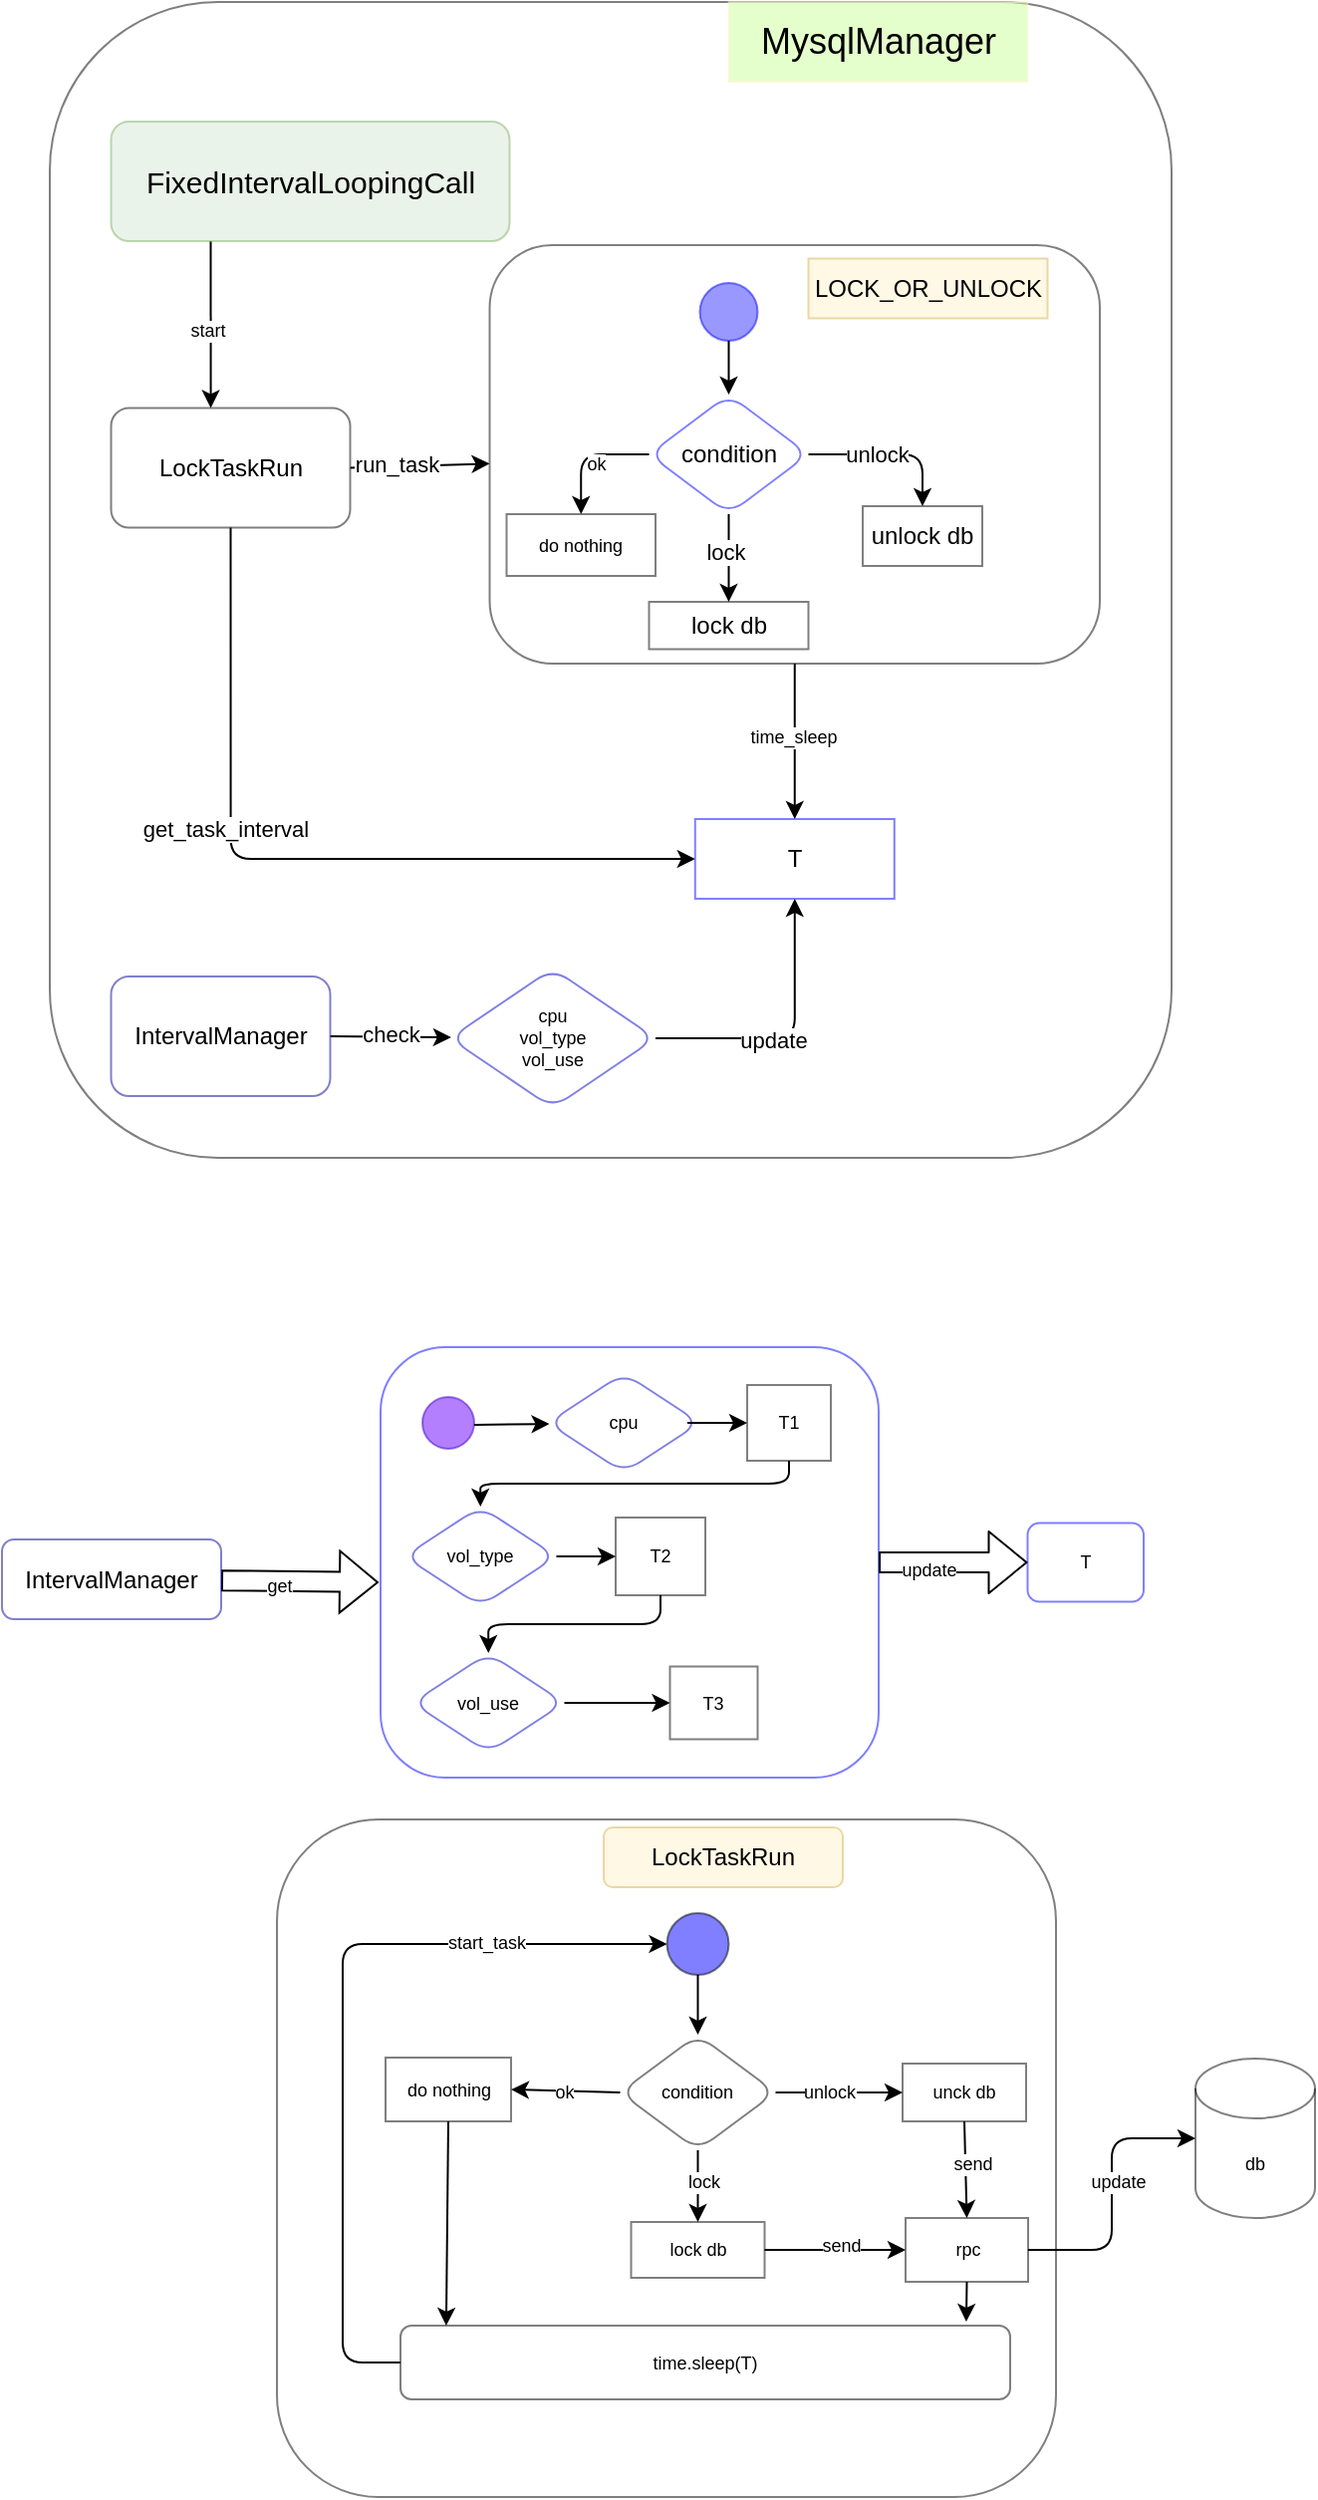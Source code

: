<mxfile version="13.8.2" type="github"><diagram id="prtHgNgQTEPvFCAcTncT" name="Page-1"><mxGraphModel dx="704" dy="439" grid="0" gridSize="10" guides="1" tooltips="1" connect="1" arrows="1" fold="1" page="1" pageScale="1" pageWidth="827" pageHeight="1169" math="0" shadow="0"><root><mxCell id="0"/><mxCell id="1" parent="0"/><mxCell id="uGhvp3jr-g6nEEt0-Kpn-2" value="" style="rounded=1;whiteSpace=wrap;html=1;shadow=0;glass=0;sketch=0;gradientColor=none;opacity=50;" parent="1" vertex="1"><mxGeometry x="153" y="50" width="563" height="580" as="geometry"/></mxCell><mxCell id="uGhvp3jr-g6nEEt0-Kpn-45" value="" style="rounded=1;whiteSpace=wrap;html=1;shadow=0;glass=0;sketch=0;strokeColor=#000000;fillColor=#ffffff;gradientColor=none;opacity=50;" parent="1" vertex="1"><mxGeometry x="373.76" y="172" width="306.25" height="210" as="geometry"/></mxCell><mxCell id="uGhvp3jr-g6nEEt0-Kpn-126" value="" style="rounded=1;whiteSpace=wrap;html=1;shadow=0;glass=0;sketch=0;strokeColor=#0000FF;gradientColor=none;fontSize=9;opacity=50;fillColor=none;" parent="1" vertex="1"><mxGeometry x="319" y="725" width="250" height="216" as="geometry"/></mxCell><mxCell id="uGhvp3jr-g6nEEt0-Kpn-5" value="&lt;font style=&quot;font-size: 18px ; line-height: 100%&quot;&gt;MysqlManager&lt;br&gt;&lt;/font&gt;" style="text;html=1;align=center;verticalAlign=middle;whiteSpace=wrap;rounded=0;shadow=0;glass=0;sketch=0;opacity=50;strokeColor=#FFF2CC;fillColor=#CCFF99;" parent="1" vertex="1"><mxGeometry x="493.75" y="50" width="150" height="40" as="geometry"/></mxCell><mxCell id="uGhvp3jr-g6nEEt0-Kpn-9" value="" style="endArrow=classic;html=1;exitX=0.25;exitY=1;exitDx=0;exitDy=0;entryX=0.417;entryY=0;entryDx=0;entryDy=0;entryPerimeter=0;" parent="1" source="uGhvp3jr-g6nEEt0-Kpn-6" target="uGhvp3jr-g6nEEt0-Kpn-7" edge="1"><mxGeometry width="50" height="50" relative="1" as="geometry"><mxPoint x="163.75" y="260" as="sourcePoint"/><mxPoint x="213.75" y="210" as="targetPoint"/></mxGeometry></mxCell><mxCell id="uGhvp3jr-g6nEEt0-Kpn-53" value="start" style="edgeLabel;html=1;align=center;verticalAlign=middle;resizable=0;points=[];fontSize=9;" parent="uGhvp3jr-g6nEEt0-Kpn-9" vertex="1" connectable="0"><mxGeometry x="0.067" y="-2" relative="1" as="geometry"><mxPoint as="offset"/></mxGeometry></mxCell><mxCell id="uGhvp3jr-g6nEEt0-Kpn-20" value="" style="endArrow=classic;html=1;exitX=1;exitY=0.5;exitDx=0;exitDy=0;entryX=0.5;entryY=0;entryDx=0;entryDy=0;edgeStyle=orthogonalEdgeStyle;" parent="1" source="uGhvp3jr-g6nEEt0-Kpn-11" target="uGhvp3jr-g6nEEt0-Kpn-14" edge="1"><mxGeometry width="50" height="50" relative="1" as="geometry"><mxPoint x="463.75" y="360" as="sourcePoint"/><mxPoint x="513.75" y="310" as="targetPoint"/></mxGeometry></mxCell><mxCell id="uGhvp3jr-g6nEEt0-Kpn-21" value="unlock" style="edgeLabel;html=1;align=center;verticalAlign=middle;resizable=0;points=[];" parent="uGhvp3jr-g6nEEt0-Kpn-20" vertex="1" connectable="0"><mxGeometry x="-0.2" relative="1" as="geometry"><mxPoint as="offset"/></mxGeometry></mxCell><mxCell id="uGhvp3jr-g6nEEt0-Kpn-27" value="" style="endArrow=classic;html=1;exitX=0.5;exitY=1;exitDx=0;exitDy=0;entryX=0.5;entryY=0;entryDx=0;entryDy=0;" parent="1" source="uGhvp3jr-g6nEEt0-Kpn-11" target="uGhvp3jr-g6nEEt0-Kpn-19" edge="1"><mxGeometry width="50" height="50" relative="1" as="geometry"><mxPoint x="303.75" y="290" as="sourcePoint"/><mxPoint x="403.75" y="290" as="targetPoint"/></mxGeometry></mxCell><mxCell id="uGhvp3jr-g6nEEt0-Kpn-29" value="lock" style="edgeLabel;html=1;align=center;verticalAlign=middle;resizable=0;points=[];" parent="uGhvp3jr-g6nEEt0-Kpn-27" vertex="1" connectable="0"><mxGeometry x="-0.16" y="-2" relative="1" as="geometry"><mxPoint as="offset"/></mxGeometry></mxCell><mxCell id="uGhvp3jr-g6nEEt0-Kpn-34" value="" style="endArrow=classic;html=1;exitX=1;exitY=0.5;exitDx=0;exitDy=0;" parent="1" source="uGhvp3jr-g6nEEt0-Kpn-32" target="uGhvp3jr-g6nEEt0-Kpn-33" edge="1"><mxGeometry width="50" height="50" relative="1" as="geometry"><mxPoint x="303.75" y="400" as="sourcePoint"/><mxPoint x="353.75" y="350" as="targetPoint"/></mxGeometry></mxCell><mxCell id="uGhvp3jr-g6nEEt0-Kpn-35" value="check" style="edgeLabel;html=1;align=center;verticalAlign=middle;resizable=0;points=[];" parent="uGhvp3jr-g6nEEt0-Kpn-34" vertex="1" connectable="0"><mxGeometry x="-0.033" y="2" relative="1" as="geometry"><mxPoint as="offset"/></mxGeometry></mxCell><mxCell id="uGhvp3jr-g6nEEt0-Kpn-49" value="" style="endArrow=classic;html=1;exitX=1;exitY=0.5;exitDx=0;exitDy=0;" parent="1" source="uGhvp3jr-g6nEEt0-Kpn-7" target="uGhvp3jr-g6nEEt0-Kpn-45" edge="1"><mxGeometry width="50" height="50" relative="1" as="geometry"><mxPoint x="403.75" y="300" as="sourcePoint"/><mxPoint x="453.75" y="250" as="targetPoint"/></mxGeometry></mxCell><mxCell id="uGhvp3jr-g6nEEt0-Kpn-50" value="run_task" style="edgeLabel;html=1;align=center;verticalAlign=middle;resizable=0;points=[];" parent="uGhvp3jr-g6nEEt0-Kpn-49" vertex="1" connectable="0"><mxGeometry x="-0.343" y="1" relative="1" as="geometry"><mxPoint as="offset"/></mxGeometry></mxCell><mxCell id="uGhvp3jr-g6nEEt0-Kpn-51" value="" style="endArrow=classic;html=1;fontSize=9;exitX=0.5;exitY=1;exitDx=0;exitDy=0;entryX=0.5;entryY=0;entryDx=0;entryDy=0;" parent="1" source="uGhvp3jr-g6nEEt0-Kpn-45" target="uGhvp3jr-g6nEEt0-Kpn-36" edge="1"><mxGeometry width="50" height="50" relative="1" as="geometry"><mxPoint x="303.75" y="420" as="sourcePoint"/><mxPoint x="353.75" y="370" as="targetPoint"/></mxGeometry></mxCell><mxCell id="uGhvp3jr-g6nEEt0-Kpn-52" value="time_sleep" style="edgeLabel;html=1;align=center;verticalAlign=middle;resizable=0;points=[];fontSize=9;" parent="uGhvp3jr-g6nEEt0-Kpn-51" vertex="1" connectable="0"><mxGeometry x="-0.067" y="-1" relative="1" as="geometry"><mxPoint as="offset"/></mxGeometry></mxCell><mxCell id="uGhvp3jr-g6nEEt0-Kpn-6" value="&lt;font style=&quot;font-size: 15px&quot;&gt;FixedIntervalLoopingCall&lt;/font&gt;" style="rounded=1;whiteSpace=wrap;html=1;shadow=0;glass=0;sketch=0;opacity=50;strokeColor=#82b366;fillColor=#d5e8d4;" parent="1" vertex="1"><mxGeometry x="183.75" y="110" width="200" height="60" as="geometry"/></mxCell><mxCell id="uGhvp3jr-g6nEEt0-Kpn-7" value="LockTaskRun" style="rounded=1;whiteSpace=wrap;html=1;shadow=0;glass=0;sketch=0;opacity=50;" parent="1" vertex="1"><mxGeometry x="183.75" y="253.75" width="120" height="60" as="geometry"/></mxCell><mxCell id="uGhvp3jr-g6nEEt0-Kpn-32" value="IntervalManager" style="rounded=1;whiteSpace=wrap;html=1;shadow=0;glass=0;sketch=0;gradientColor=none;opacity=50;strokeColor=#000099;" parent="1" vertex="1"><mxGeometry x="183.75" y="539" width="110" height="60" as="geometry"/></mxCell><mxCell id="uGhvp3jr-g6nEEt0-Kpn-33" value="cpu&lt;br&gt;vol_type&lt;br&gt;vol_use" style="rhombus;whiteSpace=wrap;html=1;rounded=1;shadow=0;glass=0;sketch=0;fillColor=none;gradientColor=none;opacity=50;align=center;fontSize=9;strokeColor=#0000CC;" parent="1" vertex="1"><mxGeometry x="353.75" y="535" width="103.25" height="70" as="geometry"/></mxCell><mxCell id="uGhvp3jr-g6nEEt0-Kpn-37" value="" style="endArrow=classic;html=1;exitX=1;exitY=0.5;exitDx=0;exitDy=0;entryX=0.5;entryY=1;entryDx=0;entryDy=0;edgeStyle=orthogonalEdgeStyle;" parent="1" source="uGhvp3jr-g6nEEt0-Kpn-33" target="uGhvp3jr-g6nEEt0-Kpn-36" edge="1"><mxGeometry width="50" height="50" relative="1" as="geometry"><mxPoint x="363.75" y="440" as="sourcePoint"/><mxPoint x="413.75" y="390" as="targetPoint"/></mxGeometry></mxCell><mxCell id="uGhvp3jr-g6nEEt0-Kpn-39" value="update" style="edgeLabel;html=1;align=center;verticalAlign=middle;resizable=0;points=[];" parent="uGhvp3jr-g6nEEt0-Kpn-37" vertex="1" connectable="0"><mxGeometry x="-0.156" y="-1" relative="1" as="geometry"><mxPoint as="offset"/></mxGeometry></mxCell><mxCell id="uGhvp3jr-g6nEEt0-Kpn-36" value="T" style="rounded=0;whiteSpace=wrap;html=1;shadow=0;glass=0;sketch=0;fillColor=#ffffff;gradientColor=none;opacity=50;strokeColor=#0000FF;" parent="1" vertex="1"><mxGeometry x="476.88" y="460" width="100" height="40" as="geometry"/></mxCell><mxCell id="uGhvp3jr-g6nEEt0-Kpn-44" value="" style="endArrow=classic;html=1;exitX=0.5;exitY=1;exitDx=0;exitDy=0;edgeStyle=orthogonalEdgeStyle;entryX=0;entryY=0.5;entryDx=0;entryDy=0;" parent="1" source="uGhvp3jr-g6nEEt0-Kpn-7" target="uGhvp3jr-g6nEEt0-Kpn-36" edge="1"><mxGeometry width="50" height="50" relative="1" as="geometry"><mxPoint x="183.75" y="500" as="sourcePoint"/><mxPoint x="233.75" y="450" as="targetPoint"/></mxGeometry></mxCell><mxCell id="uGhvp3jr-g6nEEt0-Kpn-46" value="get_task_interval" style="edgeLabel;html=1;align=center;verticalAlign=middle;resizable=0;points=[];" parent="uGhvp3jr-g6nEEt0-Kpn-44" vertex="1" connectable="0"><mxGeometry x="-0.243" y="-3" relative="1" as="geometry"><mxPoint as="offset"/></mxGeometry></mxCell><mxCell id="uGhvp3jr-g6nEEt0-Kpn-11" value="condition" style="rhombus;whiteSpace=wrap;html=1;rounded=1;shadow=0;glass=0;sketch=0;strokeColor=#0000FF;gradientColor=none;opacity=50;" parent="1" vertex="1"><mxGeometry x="453.75" y="247" width="80" height="60" as="geometry"/></mxCell><mxCell id="uGhvp3jr-g6nEEt0-Kpn-14" value="unlock db" style="rounded=0;whiteSpace=wrap;html=1;shadow=0;glass=0;sketch=0;strokeColor=#000000;gradientColor=none;opacity=50;fillColor=none;" parent="1" vertex="1"><mxGeometry x="561" y="303" width="60" height="30" as="geometry"/></mxCell><mxCell id="uGhvp3jr-g6nEEt0-Kpn-19" value="lock db" style="rounded=0;whiteSpace=wrap;html=1;shadow=0;glass=0;sketch=0;strokeColor=#000000;fillColor=none;gradientColor=none;opacity=50;" parent="1" vertex="1"><mxGeometry x="453.75" y="351" width="80" height="23.75" as="geometry"/></mxCell><mxCell id="uGhvp3jr-g6nEEt0-Kpn-31" value="LOCK_OR_UNLOCK" style="text;html=1;strokeColor=#d6b656;fillColor=#fff2cc;align=center;verticalAlign=middle;whiteSpace=wrap;rounded=0;shadow=0;glass=0;sketch=0;opacity=50;" parent="1" vertex="1"><mxGeometry x="533.75" y="178.75" width="120" height="30" as="geometry"/></mxCell><mxCell id="uGhvp3jr-g6nEEt0-Kpn-128" value="" style="edgeStyle=none;shape=flexArrow;rounded=0;orthogonalLoop=1;jettySize=auto;html=1;fontSize=9;" parent="1" source="uGhvp3jr-g6nEEt0-Kpn-83" edge="1"><mxGeometry relative="1" as="geometry"><mxPoint x="318" y="843" as="targetPoint"/></mxGeometry></mxCell><mxCell id="uGhvp3jr-g6nEEt0-Kpn-129" value="get" style="edgeLabel;html=1;align=center;verticalAlign=middle;resizable=0;points=[];fontSize=9;" parent="uGhvp3jr-g6nEEt0-Kpn-128" vertex="1" connectable="0"><mxGeometry x="-0.282" y="-2" relative="1" as="geometry"><mxPoint as="offset"/></mxGeometry></mxCell><mxCell id="uGhvp3jr-g6nEEt0-Kpn-83" value="IntervalManager" style="rounded=1;whiteSpace=wrap;html=1;shadow=0;glass=0;sketch=0;gradientColor=none;opacity=50;strokeColor=#000099;" parent="1" vertex="1"><mxGeometry x="129" y="821.5" width="110" height="40" as="geometry"/></mxCell><mxCell id="uGhvp3jr-g6nEEt0-Kpn-84" value="cpu" style="rhombus;whiteSpace=wrap;html=1;rounded=1;shadow=0;glass=0;sketch=0;fillColor=none;gradientColor=none;opacity=50;align=center;fontSize=9;strokeColor=#0000CC;" parent="1" vertex="1"><mxGeometry x="403" y="738" width="76.25" height="50" as="geometry"/></mxCell><mxCell id="uGhvp3jr-g6nEEt0-Kpn-90" value="vol_type" style="rhombus;whiteSpace=wrap;html=1;rounded=1;shadow=0;glass=0;sketch=0;fillColor=none;gradientColor=none;opacity=50;align=center;fontSize=9;strokeColor=#0000CC;" parent="1" vertex="1"><mxGeometry x="331" y="805" width="76.25" height="50" as="geometry"/></mxCell><mxCell id="uGhvp3jr-g6nEEt0-Kpn-91" value="vol_use" style="rhombus;whiteSpace=wrap;html=1;rounded=1;shadow=0;glass=0;sketch=0;fillColor=none;gradientColor=none;opacity=50;align=center;fontSize=9;strokeColor=#0000CC;" parent="1" vertex="1"><mxGeometry x="335" y="878.5" width="76.25" height="50" as="geometry"/></mxCell><mxCell id="uGhvp3jr-g6nEEt0-Kpn-105" value="T" style="rounded=1;whiteSpace=wrap;html=1;shadow=0;glass=0;sketch=0;strokeColor=#0000FF;fillColor=#ffffff;gradientColor=none;fontSize=9;opacity=50;" parent="1" vertex="1"><mxGeometry x="643.75" y="813.25" width="58.25" height="39.5" as="geometry"/></mxCell><mxCell id="uGhvp3jr-g6nEEt0-Kpn-122" value="" style="ellipse;whiteSpace=wrap;html=1;aspect=fixed;rounded=1;shadow=0;glass=0;sketch=0;strokeColor=#0000FF;gradientColor=none;fontSize=9;opacity=50;fillColor=#3333FF;" parent="1" vertex="1"><mxGeometry x="479.25" y="191" width="29" height="29" as="geometry"/></mxCell><mxCell id="uGhvp3jr-g6nEEt0-Kpn-123" value="" style="endArrow=classic;html=1;fontSize=9;exitX=0.5;exitY=1;exitDx=0;exitDy=0;entryX=0.5;entryY=0;entryDx=0;entryDy=0;" parent="1" source="uGhvp3jr-g6nEEt0-Kpn-122" target="uGhvp3jr-g6nEEt0-Kpn-11" edge="1"><mxGeometry width="50" height="50" relative="1" as="geometry"><mxPoint x="52" y="405" as="sourcePoint"/><mxPoint x="102" y="355" as="targetPoint"/></mxGeometry></mxCell><mxCell id="uGhvp3jr-g6nEEt0-Kpn-124" style="edgeStyle=none;rounded=0;orthogonalLoop=1;jettySize=auto;html=1;exitX=0.5;exitY=0;exitDx=0;exitDy=0;fontSize=9;" parent="1" source="uGhvp3jr-g6nEEt0-Kpn-105" target="uGhvp3jr-g6nEEt0-Kpn-105" edge="1"><mxGeometry relative="1" as="geometry"/></mxCell><mxCell id="uGhvp3jr-g6nEEt0-Kpn-135" style="edgeStyle=none;shape=flexArrow;rounded=0;orthogonalLoop=1;jettySize=auto;html=1;exitX=0.5;exitY=0;exitDx=0;exitDy=0;fontSize=9;" parent="1" edge="1"><mxGeometry relative="1" as="geometry"><mxPoint x="566.875" y="746" as="sourcePoint"/><mxPoint x="566.875" y="746" as="targetPoint"/></mxGeometry></mxCell><mxCell id="uGhvp3jr-g6nEEt0-Kpn-137" value="do nothing" style="rounded=0;whiteSpace=wrap;html=1;shadow=0;glass=0;sketch=0;fillColor=none;gradientColor=none;fontSize=9;opacity=50;" parent="1" vertex="1"><mxGeometry x="382.25" y="307" width="74.75" height="31" as="geometry"/></mxCell><mxCell id="uGhvp3jr-g6nEEt0-Kpn-139" value="" style="endArrow=classic;html=1;fontSize=9;exitX=0;exitY=0.5;exitDx=0;exitDy=0;entryX=0.5;entryY=0;entryDx=0;entryDy=0;edgeStyle=orthogonalEdgeStyle;" parent="1" source="uGhvp3jr-g6nEEt0-Kpn-11" target="uGhvp3jr-g6nEEt0-Kpn-137" edge="1"><mxGeometry width="50" height="50" relative="1" as="geometry"><mxPoint x="405" y="358" as="sourcePoint"/><mxPoint x="455" y="308" as="targetPoint"/></mxGeometry></mxCell><mxCell id="uGhvp3jr-g6nEEt0-Kpn-140" value="ok" style="edgeLabel;html=1;align=center;verticalAlign=middle;resizable=0;points=[];fontSize=9;" parent="uGhvp3jr-g6nEEt0-Kpn-139" vertex="1" connectable="0"><mxGeometry x="-0.166" y="5" relative="1" as="geometry"><mxPoint as="offset"/></mxGeometry></mxCell><mxCell id="uGhvp3jr-g6nEEt0-Kpn-144" value="" style="ellipse;whiteSpace=wrap;html=1;aspect=fixed;rounded=1;shadow=0;glass=0;sketch=0;strokeColor=#3700CC;fontSize=9;opacity=50;fillColor=#6a00ff;fontColor=#ffffff;" parent="1" vertex="1"><mxGeometry x="340" y="750" width="26" height="26" as="geometry"/></mxCell><mxCell id="uGhvp3jr-g6nEEt0-Kpn-146" value="" style="endArrow=classic;html=1;fontSize=9;" parent="1" target="uGhvp3jr-g6nEEt0-Kpn-84" edge="1"><mxGeometry width="50" height="50" relative="1" as="geometry"><mxPoint x="366" y="764" as="sourcePoint"/><mxPoint x="235" y="693" as="targetPoint"/></mxGeometry></mxCell><mxCell id="uGhvp3jr-g6nEEt0-Kpn-148" value="T1" style="rounded=0;whiteSpace=wrap;html=1;shadow=0;glass=0;sketch=0;strokeColor=#000000;fillColor=#ffffff;gradientColor=none;fontSize=9;opacity=50;" parent="1" vertex="1"><mxGeometry x="503" y="744" width="42" height="38" as="geometry"/></mxCell><mxCell id="uGhvp3jr-g6nEEt0-Kpn-150" value="" style="endArrow=classic;html=1;fontSize=9;entryX=0;entryY=0.5;entryDx=0;entryDy=0;" parent="1" target="uGhvp3jr-g6nEEt0-Kpn-148" edge="1"><mxGeometry width="50" height="50" relative="1" as="geometry"><mxPoint x="473" y="763" as="sourcePoint"/><mxPoint x="454" y="745" as="targetPoint"/></mxGeometry></mxCell><mxCell id="uGhvp3jr-g6nEEt0-Kpn-151" value="" style="endArrow=classic;html=1;fontSize=9;exitX=0.5;exitY=1;exitDx=0;exitDy=0;entryX=0.5;entryY=0;entryDx=0;entryDy=0;edgeStyle=orthogonalEdgeStyle;" parent="1" source="uGhvp3jr-g6nEEt0-Kpn-148" target="uGhvp3jr-g6nEEt0-Kpn-90" edge="1"><mxGeometry width="50" height="50" relative="1" as="geometry"><mxPoint x="207" y="797" as="sourcePoint"/><mxPoint x="257" y="747" as="targetPoint"/></mxGeometry></mxCell><mxCell id="uGhvp3jr-g6nEEt0-Kpn-152" value="T2" style="rounded=0;whiteSpace=wrap;html=1;shadow=0;glass=0;sketch=0;strokeColor=#000000;fillColor=#ffffff;gradientColor=none;fontSize=9;opacity=50;" parent="1" vertex="1"><mxGeometry x="437" y="810.5" width="45" height="39" as="geometry"/></mxCell><mxCell id="uGhvp3jr-g6nEEt0-Kpn-153" value="" style="endArrow=classic;html=1;fontSize=9;entryX=0;entryY=0.5;entryDx=0;entryDy=0;exitX=1;exitY=0.5;exitDx=0;exitDy=0;" parent="1" source="uGhvp3jr-g6nEEt0-Kpn-90" target="uGhvp3jr-g6nEEt0-Kpn-152" edge="1"><mxGeometry width="50" height="50" relative="1" as="geometry"><mxPoint x="207" y="798" as="sourcePoint"/><mxPoint x="257" y="748" as="targetPoint"/></mxGeometry></mxCell><mxCell id="uGhvp3jr-g6nEEt0-Kpn-154" value="" style="endArrow=classic;html=1;fontSize=9;exitX=0.5;exitY=1;exitDx=0;exitDy=0;entryX=0.5;entryY=0;entryDx=0;entryDy=0;edgeStyle=orthogonalEdgeStyle;" parent="1" source="uGhvp3jr-g6nEEt0-Kpn-152" target="uGhvp3jr-g6nEEt0-Kpn-91" edge="1"><mxGeometry width="50" height="50" relative="1" as="geometry"><mxPoint x="175" y="787" as="sourcePoint"/><mxPoint x="225" y="737" as="targetPoint"/></mxGeometry></mxCell><mxCell id="uGhvp3jr-g6nEEt0-Kpn-155" value="T3" style="rounded=0;whiteSpace=wrap;html=1;shadow=0;glass=0;sketch=0;strokeColor=#000000;fillColor=#ffffff;gradientColor=none;fontSize=9;opacity=50;" parent="1" vertex="1"><mxGeometry x="464.25" y="885.25" width="44" height="36.5" as="geometry"/></mxCell><mxCell id="uGhvp3jr-g6nEEt0-Kpn-156" value="" style="endArrow=classic;html=1;fontSize=9;exitX=1;exitY=0.5;exitDx=0;exitDy=0;entryX=0;entryY=0.5;entryDx=0;entryDy=0;" parent="1" source="uGhvp3jr-g6nEEt0-Kpn-91" target="uGhvp3jr-g6nEEt0-Kpn-155" edge="1"><mxGeometry width="50" height="50" relative="1" as="geometry"><mxPoint x="400" y="1040" as="sourcePoint"/><mxPoint x="450" y="990" as="targetPoint"/></mxGeometry></mxCell><mxCell id="uGhvp3jr-g6nEEt0-Kpn-157" value="" style="shape=flexArrow;endArrow=classic;html=1;fontSize=9;exitX=1;exitY=0.5;exitDx=0;exitDy=0;" parent="1" source="uGhvp3jr-g6nEEt0-Kpn-126" target="uGhvp3jr-g6nEEt0-Kpn-105" edge="1"><mxGeometry width="50" height="50" relative="1" as="geometry"><mxPoint x="631" y="1019" as="sourcePoint"/><mxPoint x="681" y="969" as="targetPoint"/></mxGeometry></mxCell><mxCell id="uGhvp3jr-g6nEEt0-Kpn-158" value="update" style="edgeLabel;html=1;align=center;verticalAlign=middle;resizable=0;points=[];fontSize=9;" parent="uGhvp3jr-g6nEEt0-Kpn-157" vertex="1" connectable="0"><mxGeometry x="-0.333" y="-4" relative="1" as="geometry"><mxPoint as="offset"/></mxGeometry></mxCell><mxCell id="uGhvp3jr-g6nEEt0-Kpn-159" value="" style="rounded=1;whiteSpace=wrap;html=1;shadow=0;glass=0;sketch=0;strokeColor=#000000;fillColor=#ffffff;gradientColor=none;fontSize=9;opacity=50;" parent="1" vertex="1"><mxGeometry x="267" y="962" width="391" height="340" as="geometry"/></mxCell><mxCell id="uGhvp3jr-g6nEEt0-Kpn-163" value="LockTaskRun" style="text;html=1;strokeColor=#d6b656;fillColor=#fff2cc;align=center;verticalAlign=middle;whiteSpace=wrap;rounded=1;shadow=0;glass=0;sketch=0;opacity=50;" parent="1" vertex="1"><mxGeometry x="431" y="966" width="120" height="30" as="geometry"/></mxCell><mxCell id="uGhvp3jr-g6nEEt0-Kpn-167" value="" style="ellipse;whiteSpace=wrap;html=1;aspect=fixed;rounded=1;shadow=0;glass=0;sketch=0;strokeColor=#000000;gradientColor=none;fontSize=9;opacity=50;fillColor=#0000FF;" parent="1" vertex="1"><mxGeometry x="462.75" y="1009" width="31" height="31" as="geometry"/></mxCell><mxCell id="uGhvp3jr-g6nEEt0-Kpn-168" value="condition" style="rhombus;whiteSpace=wrap;html=1;rounded=1;shadow=0;glass=0;sketch=0;strokeColor=#000000;gradientColor=none;fontSize=9;opacity=50;fillColor=none;" parent="1" vertex="1"><mxGeometry x="439.25" y="1070" width="78" height="58" as="geometry"/></mxCell><mxCell id="uGhvp3jr-g6nEEt0-Kpn-169" value="" style="endArrow=classic;html=1;fontSize=9;exitX=0.5;exitY=1;exitDx=0;exitDy=0;" parent="1" source="uGhvp3jr-g6nEEt0-Kpn-167" target="uGhvp3jr-g6nEEt0-Kpn-168" edge="1"><mxGeometry width="50" height="50" relative="1" as="geometry"><mxPoint x="198" y="1077" as="sourcePoint"/><mxPoint x="248" y="1027" as="targetPoint"/></mxGeometry></mxCell><mxCell id="uGhvp3jr-g6nEEt0-Kpn-170" value="lock db" style="rounded=0;whiteSpace=wrap;html=1;shadow=0;glass=0;sketch=0;strokeColor=#000000;fillColor=none;gradientColor=none;fontSize=9;opacity=50;" parent="1" vertex="1"><mxGeometry x="444.75" y="1164" width="67" height="28" as="geometry"/></mxCell><mxCell id="uGhvp3jr-g6nEEt0-Kpn-171" value="unck db" style="rounded=0;whiteSpace=wrap;html=1;shadow=0;glass=0;sketch=0;strokeColor=#000000;fillColor=none;gradientColor=none;fontSize=9;opacity=50;" parent="1" vertex="1"><mxGeometry x="581" y="1084.5" width="62" height="29" as="geometry"/></mxCell><mxCell id="uGhvp3jr-g6nEEt0-Kpn-172" value="do nothing" style="rounded=0;whiteSpace=wrap;html=1;shadow=0;glass=0;sketch=0;strokeColor=#000000;fillColor=none;gradientColor=none;fontSize=9;opacity=50;" parent="1" vertex="1"><mxGeometry x="321.5" y="1081.5" width="63" height="32" as="geometry"/></mxCell><mxCell id="uGhvp3jr-g6nEEt0-Kpn-173" value="" style="endArrow=classic;html=1;fontSize=9;exitX=0;exitY=0.5;exitDx=0;exitDy=0;entryX=1;entryY=0.5;entryDx=0;entryDy=0;" parent="1" source="uGhvp3jr-g6nEEt0-Kpn-168" target="uGhvp3jr-g6nEEt0-Kpn-172" edge="1"><mxGeometry width="50" height="50" relative="1" as="geometry"><mxPoint x="170" y="1343" as="sourcePoint"/><mxPoint x="220" y="1293" as="targetPoint"/></mxGeometry></mxCell><mxCell id="uGhvp3jr-g6nEEt0-Kpn-174" value="ok" style="edgeLabel;html=1;align=center;verticalAlign=middle;resizable=0;points=[];fontSize=9;" parent="uGhvp3jr-g6nEEt0-Kpn-173" vertex="1" connectable="0"><mxGeometry x="0.029" y="1" relative="1" as="geometry"><mxPoint as="offset"/></mxGeometry></mxCell><mxCell id="uGhvp3jr-g6nEEt0-Kpn-175" value="" style="endArrow=classic;html=1;fontSize=9;exitX=0.5;exitY=1;exitDx=0;exitDy=0;" parent="1" source="uGhvp3jr-g6nEEt0-Kpn-168" target="uGhvp3jr-g6nEEt0-Kpn-170" edge="1"><mxGeometry width="50" height="50" relative="1" as="geometry"><mxPoint x="222" y="1337" as="sourcePoint"/><mxPoint x="272" y="1287" as="targetPoint"/></mxGeometry></mxCell><mxCell id="uGhvp3jr-g6nEEt0-Kpn-176" value="lock" style="edgeLabel;html=1;align=center;verticalAlign=middle;resizable=0;points=[];fontSize=9;" parent="uGhvp3jr-g6nEEt0-Kpn-175" vertex="1" connectable="0"><mxGeometry x="-0.111" y="2" relative="1" as="geometry"><mxPoint as="offset"/></mxGeometry></mxCell><mxCell id="uGhvp3jr-g6nEEt0-Kpn-177" value="" style="endArrow=classic;html=1;fontSize=9;exitX=1;exitY=0.5;exitDx=0;exitDy=0;entryX=0;entryY=0.5;entryDx=0;entryDy=0;" parent="1" source="uGhvp3jr-g6nEEt0-Kpn-168" target="uGhvp3jr-g6nEEt0-Kpn-171" edge="1"><mxGeometry width="50" height="50" relative="1" as="geometry"><mxPoint x="146" y="1346" as="sourcePoint"/><mxPoint x="196" y="1296" as="targetPoint"/></mxGeometry></mxCell><mxCell id="uGhvp3jr-g6nEEt0-Kpn-178" value="unlock" style="edgeLabel;html=1;align=center;verticalAlign=middle;resizable=0;points=[];fontSize=9;" parent="uGhvp3jr-g6nEEt0-Kpn-177" vertex="1" connectable="0"><mxGeometry x="-0.191" relative="1" as="geometry"><mxPoint as="offset"/></mxGeometry></mxCell><mxCell id="uGhvp3jr-g6nEEt0-Kpn-180" value="rpc" style="rounded=0;whiteSpace=wrap;html=1;shadow=0;glass=0;sketch=0;strokeColor=#000000;fillColor=none;gradientColor=none;fontSize=9;opacity=50;" parent="1" vertex="1"><mxGeometry x="582.5" y="1162" width="61.5" height="32" as="geometry"/></mxCell><mxCell id="uGhvp3jr-g6nEEt0-Kpn-181" value="" style="endArrow=classic;html=1;fontSize=9;exitX=0.5;exitY=1;exitDx=0;exitDy=0;entryX=0.5;entryY=0;entryDx=0;entryDy=0;" parent="1" source="uGhvp3jr-g6nEEt0-Kpn-171" target="uGhvp3jr-g6nEEt0-Kpn-180" edge="1"><mxGeometry width="50" height="50" relative="1" as="geometry"><mxPoint x="146" y="1344" as="sourcePoint"/><mxPoint x="196" y="1294" as="targetPoint"/></mxGeometry></mxCell><mxCell id="uGhvp3jr-g6nEEt0-Kpn-187" value="send" style="edgeLabel;html=1;align=center;verticalAlign=middle;resizable=0;points=[];fontSize=9;" parent="uGhvp3jr-g6nEEt0-Kpn-181" vertex="1" connectable="0"><mxGeometry x="-0.11" y="3" relative="1" as="geometry"><mxPoint as="offset"/></mxGeometry></mxCell><mxCell id="uGhvp3jr-g6nEEt0-Kpn-182" value="" style="endArrow=classic;html=1;fontSize=9;exitX=1;exitY=0.5;exitDx=0;exitDy=0;entryX=0;entryY=0.5;entryDx=0;entryDy=0;" parent="1" source="uGhvp3jr-g6nEEt0-Kpn-170" target="uGhvp3jr-g6nEEt0-Kpn-180" edge="1"><mxGeometry width="50" height="50" relative="1" as="geometry"><mxPoint x="164" y="1350" as="sourcePoint"/><mxPoint x="214" y="1300" as="targetPoint"/></mxGeometry></mxCell><mxCell id="uGhvp3jr-g6nEEt0-Kpn-186" value="send" style="edgeLabel;html=1;align=center;verticalAlign=middle;resizable=0;points=[];fontSize=9;" parent="uGhvp3jr-g6nEEt0-Kpn-182" vertex="1" connectable="0"><mxGeometry x="0.081" y="2" relative="1" as="geometry"><mxPoint as="offset"/></mxGeometry></mxCell><mxCell id="uGhvp3jr-g6nEEt0-Kpn-184" value="db" style="shape=cylinder3;whiteSpace=wrap;html=1;boundedLbl=1;backgroundOutline=1;size=15;rounded=1;shadow=0;glass=0;sketch=0;strokeColor=#000000;fillColor=none;gradientColor=none;fontSize=9;opacity=50;" parent="1" vertex="1"><mxGeometry x="728" y="1082" width="60" height="80" as="geometry"/></mxCell><mxCell id="uGhvp3jr-g6nEEt0-Kpn-185" value="" style="endArrow=classic;html=1;fontSize=9;entryX=0;entryY=0.5;entryDx=0;entryDy=0;entryPerimeter=0;exitX=1;exitY=0.5;exitDx=0;exitDy=0;edgeStyle=orthogonalEdgeStyle;" parent="1" source="uGhvp3jr-g6nEEt0-Kpn-180" target="uGhvp3jr-g6nEEt0-Kpn-184" edge="1"><mxGeometry width="50" height="50" relative="1" as="geometry"><mxPoint x="671" y="1365" as="sourcePoint"/><mxPoint x="721" y="1315" as="targetPoint"/></mxGeometry></mxCell><mxCell id="uGhvp3jr-g6nEEt0-Kpn-188" value="update" style="edgeLabel;html=1;align=center;verticalAlign=middle;resizable=0;points=[];fontSize=9;" parent="uGhvp3jr-g6nEEt0-Kpn-185" vertex="1" connectable="0"><mxGeometry x="0.086" y="-3" relative="1" as="geometry"><mxPoint as="offset"/></mxGeometry></mxCell><mxCell id="uGhvp3jr-g6nEEt0-Kpn-189" value="time.sleep(T)" style="rounded=1;whiteSpace=wrap;html=1;shadow=0;glass=0;sketch=0;strokeColor=#000000;fillColor=none;gradientColor=none;fontSize=9;opacity=50;" parent="1" vertex="1"><mxGeometry x="329" y="1216" width="306" height="37" as="geometry"/></mxCell><mxCell id="uGhvp3jr-g6nEEt0-Kpn-190" value="" style="endArrow=classic;html=1;fontSize=9;exitX=0.5;exitY=1;exitDx=0;exitDy=0;entryX=0.075;entryY=0;entryDx=0;entryDy=0;entryPerimeter=0;" parent="1" source="uGhvp3jr-g6nEEt0-Kpn-172" target="uGhvp3jr-g6nEEt0-Kpn-189" edge="1"><mxGeometry width="50" height="50" relative="1" as="geometry"><mxPoint x="315" y="1398" as="sourcePoint"/><mxPoint x="365" y="1348" as="targetPoint"/></mxGeometry></mxCell><mxCell id="uGhvp3jr-g6nEEt0-Kpn-191" value="" style="endArrow=classic;html=1;fontSize=9;exitX=0.5;exitY=1;exitDx=0;exitDy=0;entryX=0.928;entryY=-0.054;entryDx=0;entryDy=0;entryPerimeter=0;" parent="1" source="uGhvp3jr-g6nEEt0-Kpn-180" target="uGhvp3jr-g6nEEt0-Kpn-189" edge="1"><mxGeometry width="50" height="50" relative="1" as="geometry"><mxPoint x="565" y="1400" as="sourcePoint"/><mxPoint x="615" y="1219" as="targetPoint"/></mxGeometry></mxCell><mxCell id="uGhvp3jr-g6nEEt0-Kpn-192" value="" style="endArrow=classic;html=1;fontSize=9;entryX=0;entryY=0.5;entryDx=0;entryDy=0;exitX=0;exitY=0.5;exitDx=0;exitDy=0;edgeStyle=orthogonalEdgeStyle;" parent="1" source="uGhvp3jr-g6nEEt0-Kpn-189" target="uGhvp3jr-g6nEEt0-Kpn-167" edge="1"><mxGeometry width="50" height="50" relative="1" as="geometry"><mxPoint x="196" y="1306" as="sourcePoint"/><mxPoint x="246" y="1256" as="targetPoint"/><Array as="points"><mxPoint x="300" y="1235"/><mxPoint x="300" y="1025"/></Array></mxGeometry></mxCell><mxCell id="uGhvp3jr-g6nEEt0-Kpn-193" value="start_task" style="edgeLabel;html=1;align=center;verticalAlign=middle;resizable=0;points=[];fontSize=9;" parent="uGhvp3jr-g6nEEt0-Kpn-192" vertex="1" connectable="0"><mxGeometry x="0.548" y="2" relative="1" as="geometry"><mxPoint y="1" as="offset"/></mxGeometry></mxCell></root></mxGraphModel></diagram></mxfile>